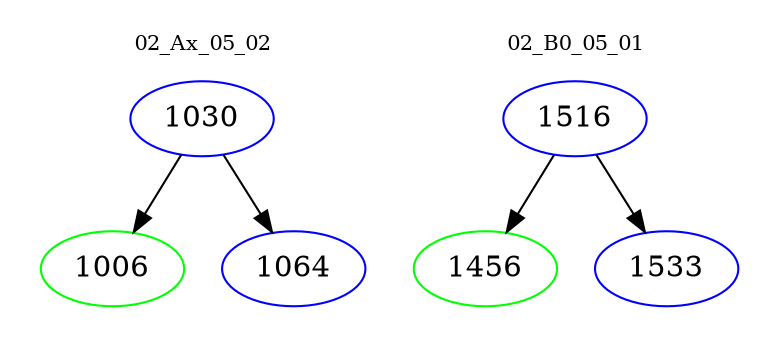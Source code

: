digraph{
subgraph cluster_0 {
color = white
label = "02_Ax_05_02";
fontsize=10;
T0_1030 [label="1030", color="blue"]
T0_1030 -> T0_1006 [color="black"]
T0_1006 [label="1006", color="green"]
T0_1030 -> T0_1064 [color="black"]
T0_1064 [label="1064", color="blue"]
}
subgraph cluster_1 {
color = white
label = "02_B0_05_01";
fontsize=10;
T1_1516 [label="1516", color="blue"]
T1_1516 -> T1_1456 [color="black"]
T1_1456 [label="1456", color="green"]
T1_1516 -> T1_1533 [color="black"]
T1_1533 [label="1533", color="blue"]
}
}
